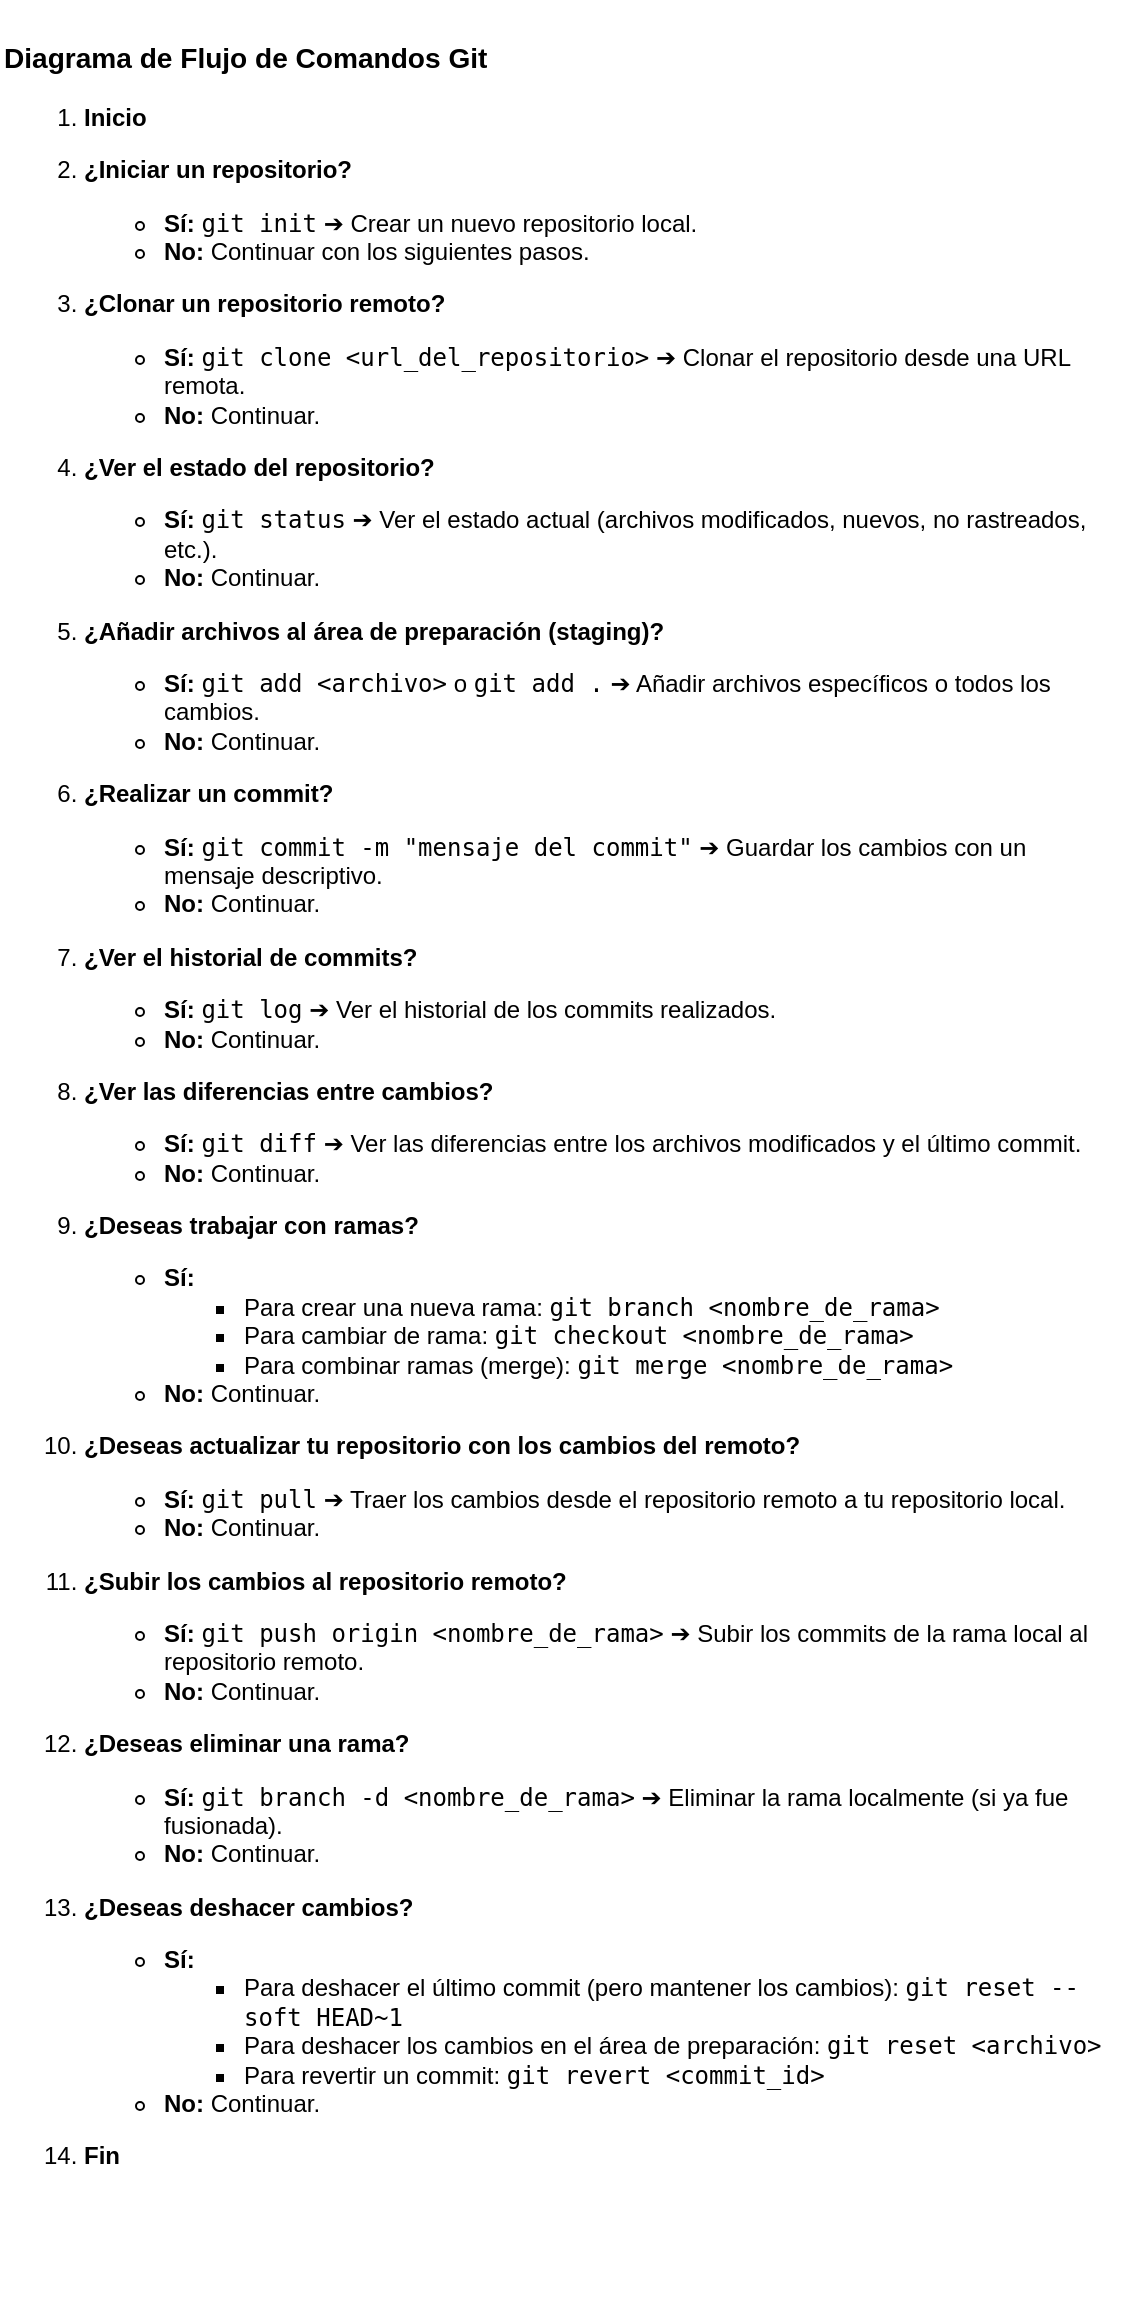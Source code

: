 <mxfile version="25.0.3">
  <diagram name="Página-1" id="bVI4PTIekLjrMTRFe5lo">
    <mxGraphModel dx="1380" dy="754" grid="1" gridSize="10" guides="1" tooltips="1" connect="1" arrows="1" fold="1" page="1" pageScale="1" pageWidth="827" pageHeight="1169" math="0" shadow="0">
      <root>
        <mxCell id="0" />
        <mxCell id="1" parent="0" />
        <mxCell id="VyThhMQr0gEMtDfcRVGN-1" value="&lt;h3&gt;&lt;strong&gt;Diagrama de Flujo de Comandos Git&lt;/strong&gt;&lt;/h3&gt;&lt;ol&gt;&lt;li&gt;&lt;p&gt;&lt;strong&gt;Inicio&lt;/strong&gt;&lt;/p&gt;&lt;/li&gt;&lt;li&gt;&lt;p&gt;&lt;strong&gt;¿Iniciar un repositorio?&lt;/strong&gt;&lt;/p&gt;&lt;ul&gt;&lt;li&gt;&lt;strong&gt;Sí:&lt;/strong&gt; &lt;code&gt;git init&lt;/code&gt; ➔ Crear un nuevo repositorio local.&lt;/li&gt;&lt;li&gt;&lt;strong&gt;No:&lt;/strong&gt; Continuar con los siguientes pasos.&lt;/li&gt;&lt;/ul&gt;&lt;/li&gt;&lt;li&gt;&lt;p&gt;&lt;strong&gt;¿Clonar un repositorio remoto?&lt;/strong&gt;&lt;/p&gt;&lt;ul&gt;&lt;li&gt;&lt;strong&gt;Sí:&lt;/strong&gt; &lt;code&gt;git clone &amp;lt;url_del_repositorio&amp;gt;&lt;/code&gt; ➔ Clonar el repositorio desde una URL remota.&lt;/li&gt;&lt;li&gt;&lt;strong&gt;No:&lt;/strong&gt; Continuar.&lt;/li&gt;&lt;/ul&gt;&lt;/li&gt;&lt;li&gt;&lt;p&gt;&lt;strong&gt;¿Ver el estado del repositorio?&lt;/strong&gt;&lt;/p&gt;&lt;ul&gt;&lt;li&gt;&lt;strong&gt;Sí:&lt;/strong&gt; &lt;code&gt;git status&lt;/code&gt; ➔ Ver el estado actual (archivos modificados, nuevos, no rastreados, etc.).&lt;/li&gt;&lt;li&gt;&lt;strong&gt;No:&lt;/strong&gt; Continuar.&lt;/li&gt;&lt;/ul&gt;&lt;/li&gt;&lt;li&gt;&lt;p&gt;&lt;strong&gt;¿Añadir archivos al área de preparación (staging)?&lt;/strong&gt;&lt;/p&gt;&lt;ul&gt;&lt;li&gt;&lt;strong&gt;Sí:&lt;/strong&gt; &lt;code&gt;git add &amp;lt;archivo&amp;gt;&lt;/code&gt; o &lt;code&gt;git add .&lt;/code&gt; ➔ Añadir archivos específicos o todos los cambios.&lt;/li&gt;&lt;li&gt;&lt;strong&gt;No:&lt;/strong&gt; Continuar.&lt;/li&gt;&lt;/ul&gt;&lt;/li&gt;&lt;li&gt;&lt;p&gt;&lt;strong&gt;¿Realizar un commit?&lt;/strong&gt;&lt;/p&gt;&lt;ul&gt;&lt;li&gt;&lt;strong&gt;Sí:&lt;/strong&gt; &lt;code&gt;git commit -m &quot;mensaje del commit&quot;&lt;/code&gt; ➔ Guardar los cambios con un mensaje descriptivo.&lt;/li&gt;&lt;li&gt;&lt;strong&gt;No:&lt;/strong&gt; Continuar.&lt;/li&gt;&lt;/ul&gt;&lt;/li&gt;&lt;li&gt;&lt;p&gt;&lt;strong&gt;¿Ver el historial de commits?&lt;/strong&gt;&lt;/p&gt;&lt;ul&gt;&lt;li&gt;&lt;strong&gt;Sí:&lt;/strong&gt; &lt;code&gt;git log&lt;/code&gt; ➔ Ver el historial de los commits realizados.&lt;/li&gt;&lt;li&gt;&lt;strong&gt;No:&lt;/strong&gt; Continuar.&lt;/li&gt;&lt;/ul&gt;&lt;/li&gt;&lt;li&gt;&lt;p&gt;&lt;strong&gt;¿Ver las diferencias entre cambios?&lt;/strong&gt;&lt;/p&gt;&lt;ul&gt;&lt;li&gt;&lt;strong&gt;Sí:&lt;/strong&gt; &lt;code&gt;git diff&lt;/code&gt; ➔ Ver las diferencias entre los archivos modificados y el último commit.&lt;/li&gt;&lt;li&gt;&lt;strong&gt;No:&lt;/strong&gt; Continuar.&lt;/li&gt;&lt;/ul&gt;&lt;/li&gt;&lt;li&gt;&lt;p&gt;&lt;strong&gt;¿Deseas trabajar con ramas?&lt;/strong&gt;&lt;/p&gt;&lt;ul&gt;&lt;li&gt;&lt;strong&gt;Sí:&lt;/strong&gt;&lt;ul&gt;&lt;li&gt;Para crear una nueva rama: &lt;code&gt;git branch &amp;lt;nombre_de_rama&amp;gt;&lt;/code&gt;&lt;/li&gt;&lt;li&gt;Para cambiar de rama: &lt;code&gt;git checkout &amp;lt;nombre_de_rama&amp;gt;&lt;/code&gt;&lt;/li&gt;&lt;li&gt;Para combinar ramas (merge): &lt;code&gt;git merge &amp;lt;nombre_de_rama&amp;gt;&lt;/code&gt;&lt;/li&gt;&lt;/ul&gt;&lt;/li&gt;&lt;li&gt;&lt;strong&gt;No:&lt;/strong&gt; Continuar.&lt;/li&gt;&lt;/ul&gt;&lt;/li&gt;&lt;li&gt;&lt;p&gt;&lt;strong&gt;¿Deseas actualizar tu repositorio con los cambios del remoto?&lt;/strong&gt;&lt;/p&gt;&lt;ul&gt;&lt;li&gt;&lt;strong&gt;Sí:&lt;/strong&gt; &lt;code&gt;git pull&lt;/code&gt; ➔ Traer los cambios desde el repositorio remoto a tu repositorio local.&lt;/li&gt;&lt;li&gt;&lt;strong&gt;No:&lt;/strong&gt; Continuar.&lt;/li&gt;&lt;/ul&gt;&lt;/li&gt;&lt;li&gt;&lt;p&gt;&lt;strong&gt;¿Subir los cambios al repositorio remoto?&lt;/strong&gt;&lt;/p&gt;&lt;ul&gt;&lt;li&gt;&lt;strong&gt;Sí:&lt;/strong&gt; &lt;code&gt;git push origin &amp;lt;nombre_de_rama&amp;gt;&lt;/code&gt; ➔ Subir los commits de la rama local al repositorio remoto.&lt;/li&gt;&lt;li&gt;&lt;strong&gt;No:&lt;/strong&gt; Continuar.&lt;/li&gt;&lt;/ul&gt;&lt;/li&gt;&lt;li&gt;&lt;p&gt;&lt;strong&gt;¿Deseas eliminar una rama?&lt;/strong&gt;&lt;/p&gt;&lt;ul&gt;&lt;li&gt;&lt;strong&gt;Sí:&lt;/strong&gt; &lt;code&gt;git branch -d &amp;lt;nombre_de_rama&amp;gt;&lt;/code&gt; ➔ Eliminar la rama localmente (si ya fue fusionada).&lt;/li&gt;&lt;li&gt;&lt;strong&gt;No:&lt;/strong&gt; Continuar.&lt;/li&gt;&lt;/ul&gt;&lt;/li&gt;&lt;li&gt;&lt;p&gt;&lt;strong&gt;¿Deseas deshacer cambios?&lt;/strong&gt;&lt;/p&gt;&lt;ul&gt;&lt;li&gt;&lt;strong&gt;Sí:&lt;/strong&gt;&lt;ul&gt;&lt;li&gt;Para deshacer el último commit (pero mantener los cambios): &lt;code&gt;git reset --soft HEAD~1&lt;/code&gt;&lt;/li&gt;&lt;li&gt;Para deshacer los cambios en el área de preparación: &lt;code&gt;git reset &amp;lt;archivo&amp;gt;&lt;/code&gt;&lt;/li&gt;&lt;li&gt;Para revertir un commit: &lt;code&gt;git revert &amp;lt;commit_id&amp;gt;&lt;/code&gt;&lt;/li&gt;&lt;/ul&gt;&lt;/li&gt;&lt;li&gt;&lt;strong&gt;No:&lt;/strong&gt; Continuar.&lt;/li&gt;&lt;/ul&gt;&lt;/li&gt;&lt;li&gt;&lt;p&gt;&lt;strong&gt;Fin&lt;/strong&gt;&lt;/p&gt;&lt;/li&gt;&lt;/ol&gt;" style="text;whiteSpace=wrap;html=1;" vertex="1" parent="1">
          <mxGeometry x="40" y="60" width="560" height="1160" as="geometry" />
        </mxCell>
      </root>
    </mxGraphModel>
  </diagram>
</mxfile>
